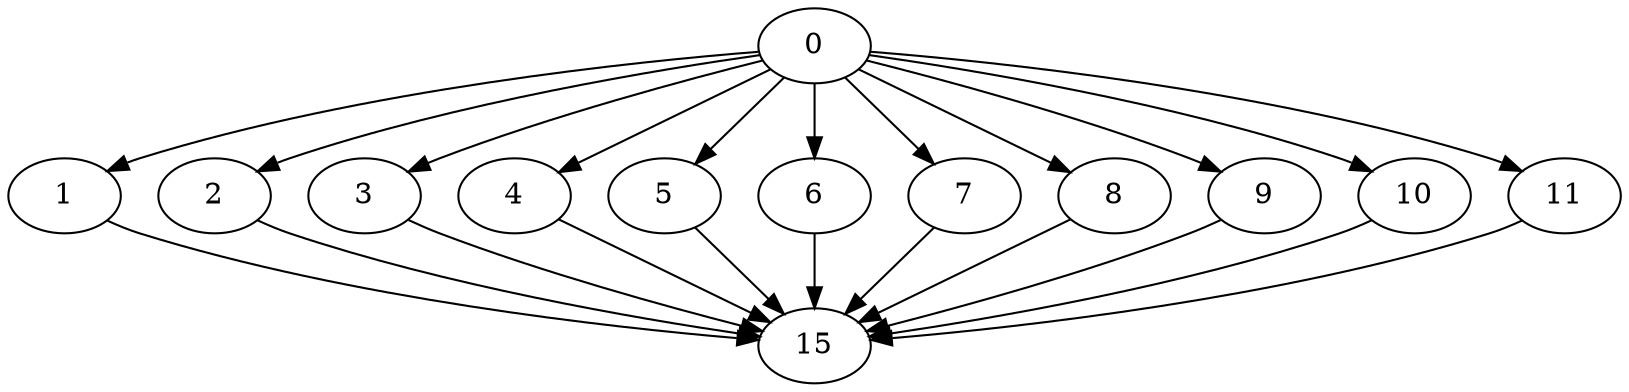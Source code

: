 digraph "Fork_Join_Nodes_16_CCR_0.10_WeightType_Random" {

	0	["Finish time"=120,
		Processor=0,
		"Start time"=0,
		Weight=12];

	1	["Finish time"=750,
		Processor=0,
		"Start time"=645,
		Weight=10];

	2	["Finish time"=315,
		Processor=0,
		"Start time"=225,
		Weight=9];

	3	["Finish time"=225,
		Processor=0,
		"Start time"=120,
		Weight=10];
		
	4	["Finish time"=513,
		Processor=1,
		"Start time"=393,
		Weight=12];

	5	["Finish time"=420,
		Processor=0,
		"Start time"=315,
		Weight=10];

	6	["Finish time"=258,
		Processor=1,
		"Start time"=123,
		Weight=13];

	7	["Finish time"=480,
		Processor=0,
		"Start time"=420,
		Weight=4];
		
	8	["Finish time"=795,
		Processor=0,
		"Start time"=750,
		Weight=5];

	9	["Finish time"=645,
		Processor=0,
		"Start time"=600,
		Weight=4];

	10	["Finish time"=798,
		Processor=1,
		"Start time"=663,
		Weight=13];


	11	["Finish time"=525,
		Processor=0,
		"Start time"=480,
		Weight=4];


	15	["Finish time"=918,
		Processor=1,
		"Start time"=798,
		Weight=11];


	0 -> 1	[Weight=3];
	0 -> 2	[Weight=10];
	0 -> 3	[Weight=10];
	0 -> 4	[Weight=6];
	0 -> 5	[Weight=7];
	0 -> 6	[Weight=3];
	0 -> 9	[Weight=3];
	0 -> 7	[Weight=6];
	0 -> 8	[Weight=5];
	0 -> 10	[Weight=6];
	0 -> 11	[Weight=6];



	1 -> 15	[Weight=4];
	2 -> 15	[Weight=4];
	3 -> 15	[Weight=2];
	4 -> 15	[Weight=8];
	5 -> 15	[Weight=2];
	6 -> 15	[Weight=9];
	7 -> 15	[Weight=5];
	8 -> 15	[Weight=3];
	9 -> 15	[Weight=4];
	10 -> 15	[Weight=4];
	11 -> 15	[Weight=10];

	

}
